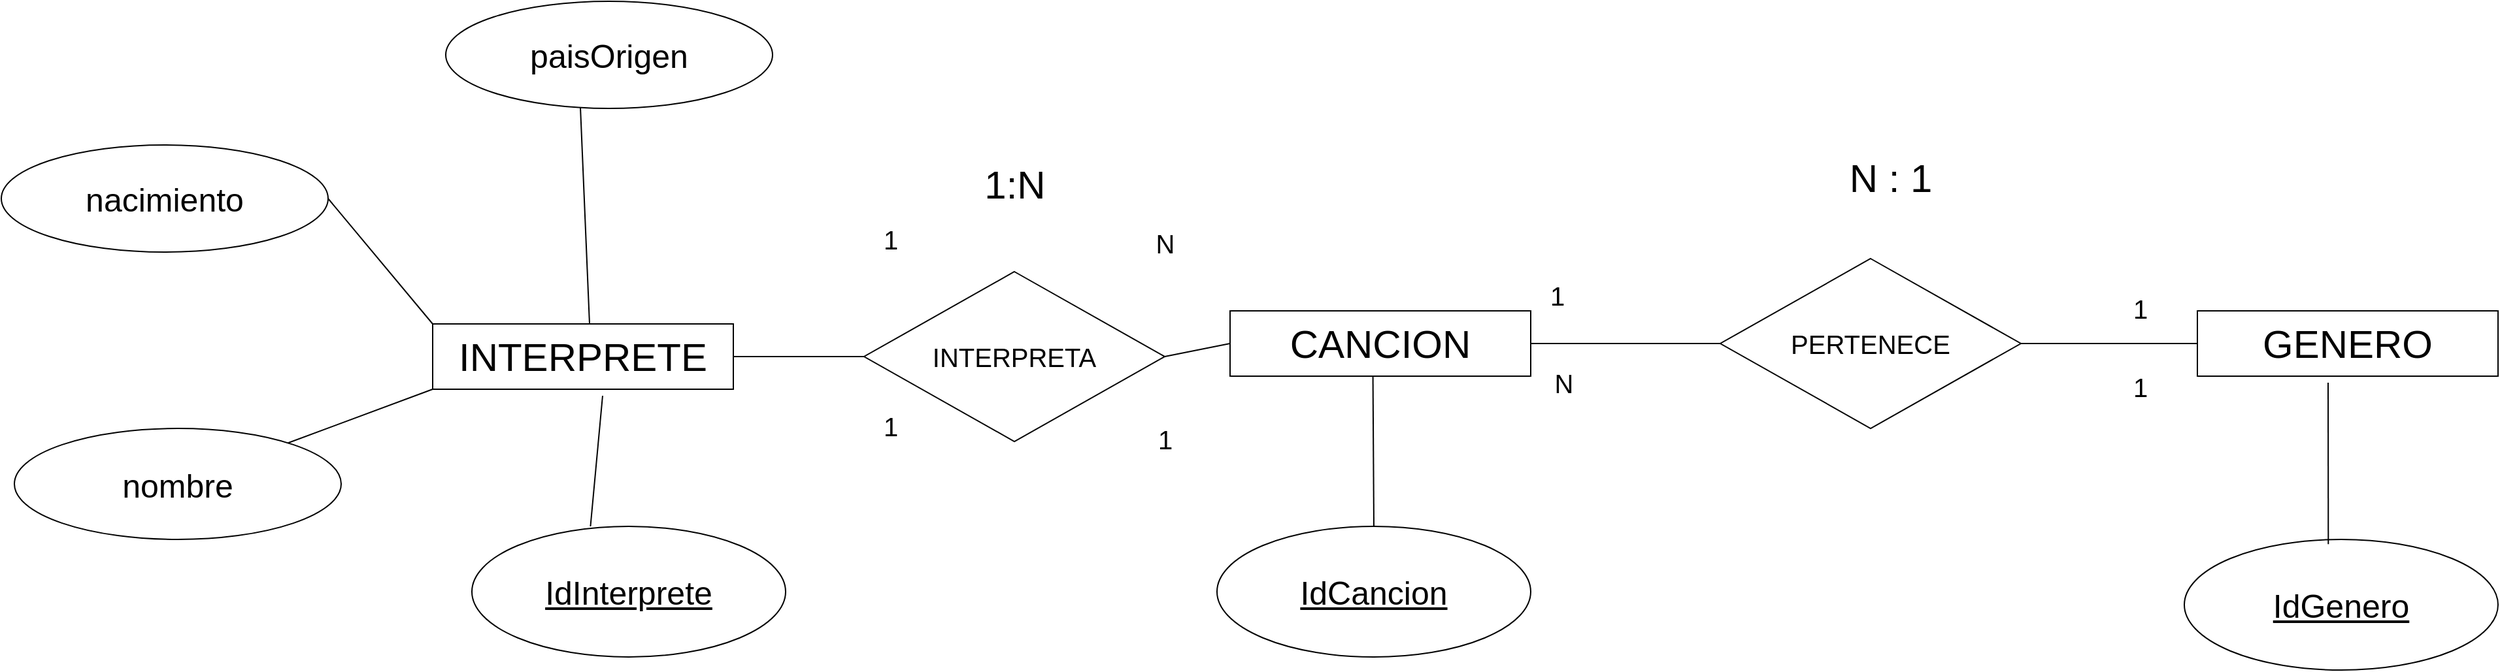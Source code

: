 <mxfile version="24.7.14">
  <diagram name="Página-1" id="QQ3gXPR_yv-gL3_W9w7M">
    <mxGraphModel dx="3650" dy="2746" grid="1" gridSize="10" guides="1" tooltips="1" connect="1" arrows="1" fold="1" page="1" pageScale="1" pageWidth="827" pageHeight="1169" math="0" shadow="0">
      <root>
        <mxCell id="0" />
        <mxCell id="1" parent="0" />
        <mxCell id="oH5qLrbqfe1AHEBTjPtD-22" value="&lt;font style=&quot;font-size: 30px;&quot;&gt;INTERPRETE&lt;/font&gt;" style="html=1;whiteSpace=wrap;" parent="1" vertex="1">
          <mxGeometry x="-170" y="-643" width="230" height="50" as="geometry" />
        </mxCell>
        <mxCell id="oH5qLrbqfe1AHEBTjPtD-23" value="&lt;div style=&quot;font-size: 30px;&quot;&gt;&lt;font style=&quot;font-size: 30px;&quot;&gt;CANCION&lt;/font&gt;&lt;/div&gt;" style="html=1;whiteSpace=wrap;" parent="1" vertex="1">
          <mxGeometry x="440" y="-653" width="230" height="50" as="geometry" />
        </mxCell>
        <mxCell id="oH5qLrbqfe1AHEBTjPtD-24" value="&lt;div style=&quot;font-size: 30px;&quot;&gt;GENERO&lt;/div&gt;" style="html=1;whiteSpace=wrap;" parent="1" vertex="1">
          <mxGeometry x="1180" y="-653" width="230" height="50" as="geometry" />
        </mxCell>
        <mxCell id="oH5qLrbqfe1AHEBTjPtD-27" value="&lt;font style=&quot;font-size: 20px;&quot;&gt;INTERPRETA&lt;/font&gt;" style="rhombus;whiteSpace=wrap;html=1;" parent="1" vertex="1">
          <mxGeometry x="160" y="-683" width="230" height="130" as="geometry" />
        </mxCell>
        <mxCell id="oH5qLrbqfe1AHEBTjPtD-29" value="" style="endArrow=none;html=1;rounded=0;exitX=1;exitY=0.5;exitDx=0;exitDy=0;entryX=0;entryY=0.5;entryDx=0;entryDy=0;" parent="1" source="oH5qLrbqfe1AHEBTjPtD-22" target="oH5qLrbqfe1AHEBTjPtD-27" edge="1">
          <mxGeometry width="50" height="50" relative="1" as="geometry">
            <mxPoint x="180" y="-548" as="sourcePoint" />
            <mxPoint x="230" y="-598" as="targetPoint" />
          </mxGeometry>
        </mxCell>
        <mxCell id="oH5qLrbqfe1AHEBTjPtD-30" value="" style="endArrow=none;html=1;rounded=0;entryX=0;entryY=0.5;entryDx=0;entryDy=0;exitX=1;exitY=0.5;exitDx=0;exitDy=0;" parent="1" source="oH5qLrbqfe1AHEBTjPtD-27" target="oH5qLrbqfe1AHEBTjPtD-23" edge="1">
          <mxGeometry width="50" height="50" relative="1" as="geometry">
            <mxPoint x="360" y="-538" as="sourcePoint" />
            <mxPoint x="410" y="-588" as="targetPoint" />
          </mxGeometry>
        </mxCell>
        <mxCell id="oH5qLrbqfe1AHEBTjPtD-31" value="" style="endArrow=none;html=1;rounded=0;entryX=0;entryY=0.5;entryDx=0;entryDy=0;exitX=1;exitY=0.5;exitDx=0;exitDy=0;" parent="1" source="oH5qLrbqfe1AHEBTjPtD-23" edge="1">
          <mxGeometry width="50" height="50" relative="1" as="geometry">
            <mxPoint x="680" y="-548" as="sourcePoint" />
            <mxPoint x="820" y="-628" as="targetPoint" />
          </mxGeometry>
        </mxCell>
        <mxCell id="oH5qLrbqfe1AHEBTjPtD-32" value="" style="endArrow=none;html=1;rounded=0;entryX=0;entryY=0.5;entryDx=0;entryDy=0;exitX=1;exitY=0.5;exitDx=0;exitDy=0;" parent="1" source="oH5qLrbqfe1AHEBTjPtD-44" target="oH5qLrbqfe1AHEBTjPtD-24" edge="1">
          <mxGeometry width="50" height="50" relative="1" as="geometry">
            <mxPoint x="1061" y="-618" as="sourcePoint" />
            <mxPoint x="1071" y="-628" as="targetPoint" />
          </mxGeometry>
        </mxCell>
        <mxCell id="oH5qLrbqfe1AHEBTjPtD-34" value="&lt;div style=&quot;font-size: 20px;&quot;&gt;1&lt;/div&gt;" style="text;html=1;align=center;verticalAlign=middle;resizable=0;points=[];autosize=1;strokeColor=none;fillColor=none;" parent="1" vertex="1">
          <mxGeometry x="675" y="-685" width="30" height="40" as="geometry" />
        </mxCell>
        <mxCell id="oH5qLrbqfe1AHEBTjPtD-35" value="&lt;div style=&quot;font-size: 20px;&quot;&gt;1&lt;/div&gt;" style="text;html=1;align=center;verticalAlign=middle;resizable=0;points=[];autosize=1;strokeColor=none;fillColor=none;" parent="1" vertex="1">
          <mxGeometry x="1121" y="-675" width="30" height="40" as="geometry" />
        </mxCell>
        <mxCell id="oH5qLrbqfe1AHEBTjPtD-36" value="&lt;div style=&quot;font-size: 20px;&quot;&gt;1&lt;/div&gt;" style="text;html=1;align=center;verticalAlign=middle;resizable=0;points=[];autosize=1;strokeColor=none;fillColor=none;" parent="1" vertex="1">
          <mxGeometry x="1121" y="-615" width="30" height="40" as="geometry" />
        </mxCell>
        <mxCell id="oH5qLrbqfe1AHEBTjPtD-37" value="&lt;div style=&quot;font-size: 20px;&quot;&gt;N&lt;/div&gt;" style="text;html=1;align=center;verticalAlign=middle;resizable=0;points=[];autosize=1;strokeColor=none;fillColor=none;" parent="1" vertex="1">
          <mxGeometry x="675" y="-618" width="40" height="40" as="geometry" />
        </mxCell>
        <mxCell id="oH5qLrbqfe1AHEBTjPtD-38" value="&lt;font style=&quot;font-size: 30px;&quot;&gt;N : 1&lt;/font&gt;" style="text;html=1;align=center;verticalAlign=middle;resizable=0;points=[];autosize=1;strokeColor=none;fillColor=none;" parent="1" vertex="1">
          <mxGeometry x="900" y="-780" width="90" height="50" as="geometry" />
        </mxCell>
        <mxCell id="oH5qLrbqfe1AHEBTjPtD-39" value="&lt;font style=&quot;font-size: 20px;&quot;&gt;1&lt;/font&gt;" style="text;html=1;align=center;verticalAlign=middle;resizable=0;points=[];autosize=1;strokeColor=none;fillColor=none;" parent="1" vertex="1">
          <mxGeometry x="165" y="-728" width="30" height="40" as="geometry" />
        </mxCell>
        <mxCell id="oH5qLrbqfe1AHEBTjPtD-40" value="&lt;font style=&quot;font-size: 20px;&quot;&gt;N&lt;/font&gt;" style="text;html=1;align=center;verticalAlign=middle;resizable=0;points=[];autosize=1;strokeColor=none;fillColor=none;" parent="1" vertex="1">
          <mxGeometry x="370" y="-725" width="40" height="40" as="geometry" />
        </mxCell>
        <mxCell id="oH5qLrbqfe1AHEBTjPtD-41" value="&lt;font style=&quot;font-size: 20px;&quot;&gt;1&lt;/font&gt;" style="text;html=1;align=center;verticalAlign=middle;resizable=0;points=[];autosize=1;strokeColor=none;fillColor=none;" parent="1" vertex="1">
          <mxGeometry x="375" y="-575" width="30" height="40" as="geometry" />
        </mxCell>
        <mxCell id="oH5qLrbqfe1AHEBTjPtD-42" value="&lt;font style=&quot;font-size: 20px;&quot;&gt;1&lt;/font&gt;" style="text;html=1;align=center;verticalAlign=middle;resizable=0;points=[];autosize=1;strokeColor=none;fillColor=none;" parent="1" vertex="1">
          <mxGeometry x="165" y="-585" width="30" height="40" as="geometry" />
        </mxCell>
        <mxCell id="oH5qLrbqfe1AHEBTjPtD-43" value="&lt;font style=&quot;font-size: 30px;&quot;&gt;1:N&lt;/font&gt;" style="text;html=1;align=center;verticalAlign=middle;resizable=0;points=[];autosize=1;strokeColor=none;fillColor=none;" parent="1" vertex="1">
          <mxGeometry x="240" y="-775" width="70" height="50" as="geometry" />
        </mxCell>
        <mxCell id="oH5qLrbqfe1AHEBTjPtD-44" value="&lt;font style=&quot;font-size: 20px;&quot;&gt;PERTENECE&lt;/font&gt;" style="rhombus;whiteSpace=wrap;html=1;" parent="1" vertex="1">
          <mxGeometry x="815" y="-693" width="230" height="130" as="geometry" />
        </mxCell>
        <mxCell id="oH5qLrbqfe1AHEBTjPtD-45" value="&lt;font style=&quot;font-size: 25px;&quot;&gt;&lt;u&gt;IdInterprete&lt;/u&gt;&lt;/font&gt;" style="ellipse;whiteSpace=wrap;html=1;" parent="1" vertex="1">
          <mxGeometry x="-140" y="-488" width="240" height="100" as="geometry" />
        </mxCell>
        <mxCell id="oH5qLrbqfe1AHEBTjPtD-49" value="&lt;font style=&quot;font-size: 25px;&quot;&gt;nombre&lt;/font&gt;" style="ellipse;whiteSpace=wrap;html=1;" parent="1" vertex="1">
          <mxGeometry x="-490" y="-563" width="250" height="85" as="geometry" />
        </mxCell>
        <mxCell id="oH5qLrbqfe1AHEBTjPtD-51" value="&lt;font style=&quot;font-size: 25px;&quot;&gt;nacimiento&lt;/font&gt;" style="ellipse;whiteSpace=wrap;html=1;" parent="1" vertex="1">
          <mxGeometry x="-500" y="-780" width="250" height="82" as="geometry" />
        </mxCell>
        <mxCell id="oH5qLrbqfe1AHEBTjPtD-53" value="&lt;font style=&quot;font-size: 25px;&quot;&gt;paisOrigen&lt;/font&gt;" style="ellipse;whiteSpace=wrap;html=1;" parent="1" vertex="1">
          <mxGeometry x="-160" y="-890" width="250" height="82" as="geometry" />
        </mxCell>
        <mxCell id="oH5qLrbqfe1AHEBTjPtD-55" value="&lt;div&gt;&lt;font style=&quot;font-size: 25px;&quot;&gt;&lt;u&gt;IdCancion&lt;/u&gt;&lt;/font&gt;&lt;/div&gt;" style="ellipse;whiteSpace=wrap;html=1;" parent="1" vertex="1">
          <mxGeometry x="430" y="-488" width="240" height="100" as="geometry" />
        </mxCell>
        <mxCell id="oH5qLrbqfe1AHEBTjPtD-57" value="&lt;div&gt;&lt;font style=&quot;font-size: 25px;&quot;&gt;&lt;u&gt;IdGenero&lt;/u&gt;&lt;/font&gt;&lt;/div&gt;" style="ellipse;whiteSpace=wrap;html=1;" parent="1" vertex="1">
          <mxGeometry x="1170" y="-478" width="240" height="100" as="geometry" />
        </mxCell>
        <mxCell id="oH5qLrbqfe1AHEBTjPtD-59" value="" style="endArrow=none;html=1;rounded=0;entryX=0.459;entryY=0.036;entryDx=0;entryDy=0;entryPerimeter=0;" parent="1" target="oH5qLrbqfe1AHEBTjPtD-57" edge="1">
          <mxGeometry width="50" height="50" relative="1" as="geometry">
            <mxPoint x="1280" y="-598" as="sourcePoint" />
            <mxPoint x="1277" y="-488" as="targetPoint" />
          </mxGeometry>
        </mxCell>
        <mxCell id="oH5qLrbqfe1AHEBTjPtD-60" value="" style="endArrow=none;html=1;rounded=0;" parent="1" edge="1">
          <mxGeometry width="50" height="50" relative="1" as="geometry">
            <mxPoint x="549.29" y="-603" as="sourcePoint" />
            <mxPoint x="550" y="-488" as="targetPoint" />
          </mxGeometry>
        </mxCell>
        <mxCell id="oH5qLrbqfe1AHEBTjPtD-61" value="" style="endArrow=none;html=1;rounded=0;" parent="1" edge="1">
          <mxGeometry width="50" height="50" relative="1" as="geometry">
            <mxPoint x="-40" y="-588" as="sourcePoint" />
            <mxPoint x="-49.29" y="-488" as="targetPoint" />
          </mxGeometry>
        </mxCell>
        <mxCell id="oH5qLrbqfe1AHEBTjPtD-62" value="" style="endArrow=none;html=1;rounded=0;exitX=0.412;exitY=0.991;exitDx=0;exitDy=0;exitPerimeter=0;" parent="1" source="oH5qLrbqfe1AHEBTjPtD-53" edge="1">
          <mxGeometry width="50" height="50" relative="1" as="geometry">
            <mxPoint x="-40.71" y="-743" as="sourcePoint" />
            <mxPoint x="-50.0" y="-643" as="targetPoint" />
          </mxGeometry>
        </mxCell>
        <mxCell id="oH5qLrbqfe1AHEBTjPtD-63" value="" style="endArrow=none;html=1;rounded=0;exitX=0;exitY=1;exitDx=0;exitDy=0;" parent="1" source="oH5qLrbqfe1AHEBTjPtD-22" target="oH5qLrbqfe1AHEBTjPtD-49" edge="1">
          <mxGeometry width="50" height="50" relative="1" as="geometry">
            <mxPoint x="-210.71" y="-628" as="sourcePoint" />
            <mxPoint x="-220.0" y="-528" as="targetPoint" />
          </mxGeometry>
        </mxCell>
        <mxCell id="oH5qLrbqfe1AHEBTjPtD-64" value="" style="endArrow=none;html=1;rounded=0;exitX=1;exitY=0.5;exitDx=0;exitDy=0;entryX=0;entryY=0;entryDx=0;entryDy=0;" parent="1" source="oH5qLrbqfe1AHEBTjPtD-51" target="oH5qLrbqfe1AHEBTjPtD-22" edge="1">
          <mxGeometry width="50" height="50" relative="1" as="geometry">
            <mxPoint x="-179.71" y="-743" as="sourcePoint" />
            <mxPoint x="-189.0" y="-643" as="targetPoint" />
          </mxGeometry>
        </mxCell>
      </root>
    </mxGraphModel>
  </diagram>
</mxfile>
